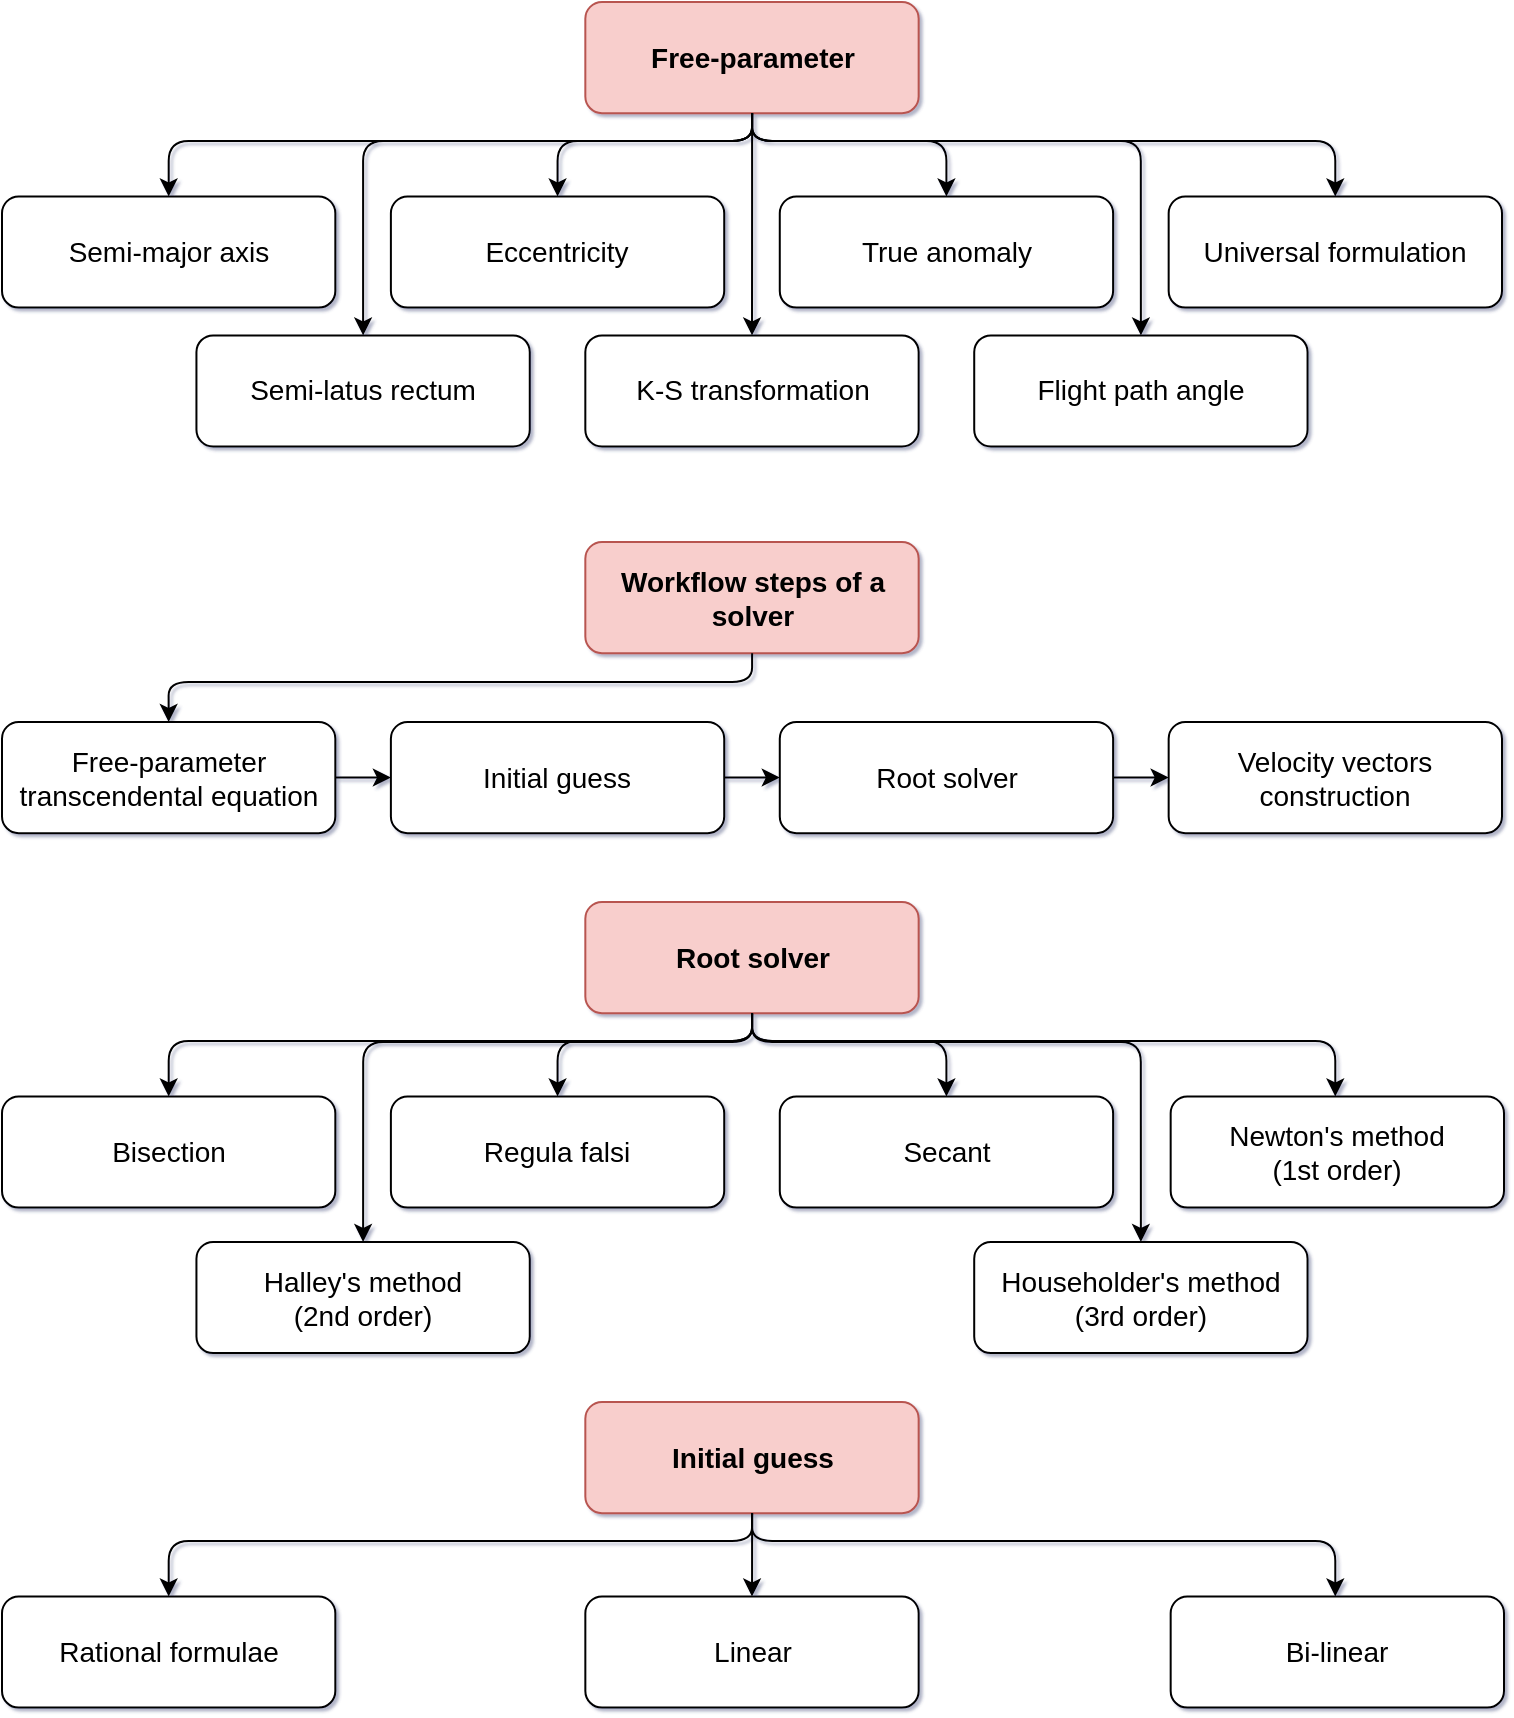 <mxfile version="14.9.0" type="device"><diagram id="C5RBs43oDa-KdzZeNtuy" name="Page-1"><mxGraphModel dx="1210" dy="611" grid="1" gridSize="10" guides="1" tooltips="1" connect="1" arrows="1" fold="1" page="1" pageScale="1" pageWidth="827" pageHeight="1169" math="0" shadow="1"><root><mxCell id="WIyWlLk6GJQsqaUBKTNV-0"/><mxCell id="WIyWlLk6GJQsqaUBKTNV-1" parent="WIyWlLk6GJQsqaUBKTNV-0"/><mxCell id="WIyWlLk6GJQsqaUBKTNV-3" value="&lt;div style=&quot;font-size: 14px;&quot;&gt;Free-parameter&lt;/div&gt;" style="whiteSpace=wrap;html=1;fontSize=14;glass=0;strokeWidth=1;shadow=0;fillColor=#f8cecc;strokeColor=#b85450;fontStyle=1;rounded=1;" parent="WIyWlLk6GJQsqaUBKTNV-1" vertex="1"><mxGeometry x="321.667" y="90" width="166.667" height="55.565" as="geometry"/></mxCell><mxCell id="WIyWlLk6GJQsqaUBKTNV-7" value="Semi-major axis" style="whiteSpace=wrap;html=1;fontSize=14;glass=0;strokeWidth=1;shadow=0;rounded=1;" parent="WIyWlLk6GJQsqaUBKTNV-1" vertex="1"><mxGeometry x="30" y="187.239" width="166.667" height="55.565" as="geometry"/></mxCell><mxCell id="bTKk4AEzW8FIw3MrJDpd-3" style="edgeStyle=orthogonalEdgeStyle;orthogonalLoop=1;jettySize=auto;html=1;fontSize=12;" edge="1" parent="WIyWlLk6GJQsqaUBKTNV-1" source="WIyWlLk6GJQsqaUBKTNV-3" target="WIyWlLk6GJQsqaUBKTNV-7"><mxGeometry x="30" y="90" as="geometry"><Array as="points"><mxPoint x="405.0" y="159.456"/><mxPoint x="113.333" y="159.456"/></Array></mxGeometry></mxCell><mxCell id="gIH_APP9Zbhu76MqHAaZ-1" value="Eccentricity" style="whiteSpace=wrap;html=1;fontSize=14;glass=0;strokeWidth=1;shadow=0;rounded=1;" parent="WIyWlLk6GJQsqaUBKTNV-1" vertex="1"><mxGeometry x="224.444" y="187.239" width="166.667" height="55.565" as="geometry"/></mxCell><mxCell id="bTKk4AEzW8FIw3MrJDpd-5" style="edgeStyle=orthogonalEdgeStyle;orthogonalLoop=1;jettySize=auto;html=1;entryX=0.5;entryY=0;entryDx=0;entryDy=0;fontSize=12;" edge="1" parent="WIyWlLk6GJQsqaUBKTNV-1" source="WIyWlLk6GJQsqaUBKTNV-3" target="gIH_APP9Zbhu76MqHAaZ-1"><mxGeometry x="30" y="90" as="geometry"><Array as="points"><mxPoint x="405.0" y="159.456"/><mxPoint x="307.778" y="159.456"/></Array></mxGeometry></mxCell><mxCell id="gIH_APP9Zbhu76MqHAaZ-2" value="Semi-latus rectum" style="whiteSpace=wrap;html=1;fontSize=14;glass=0;strokeWidth=1;shadow=0;rounded=1;" parent="WIyWlLk6GJQsqaUBKTNV-1" vertex="1"><mxGeometry x="127.222" y="256.695" width="166.667" height="55.565" as="geometry"/></mxCell><mxCell id="bTKk4AEzW8FIw3MrJDpd-8" style="edgeStyle=orthogonalEdgeStyle;orthogonalLoop=1;jettySize=auto;html=1;fontSize=12;" edge="1" parent="WIyWlLk6GJQsqaUBKTNV-1" source="WIyWlLk6GJQsqaUBKTNV-3" target="gIH_APP9Zbhu76MqHAaZ-2"><mxGeometry x="30" y="90" as="geometry"><Array as="points"><mxPoint x="405.0" y="159.456"/><mxPoint x="210.556" y="159.456"/></Array></mxGeometry></mxCell><mxCell id="gIH_APP9Zbhu76MqHAaZ-3" value="True anomaly" style="whiteSpace=wrap;html=1;fontSize=14;glass=0;strokeWidth=1;shadow=0;rounded=1;" parent="WIyWlLk6GJQsqaUBKTNV-1" vertex="1"><mxGeometry x="418.889" y="187.239" width="166.667" height="55.565" as="geometry"/></mxCell><mxCell id="bTKk4AEzW8FIw3MrJDpd-7" style="edgeStyle=orthogonalEdgeStyle;orthogonalLoop=1;jettySize=auto;html=1;entryX=0.5;entryY=0;entryDx=0;entryDy=0;fontSize=12;" edge="1" parent="WIyWlLk6GJQsqaUBKTNV-1" source="WIyWlLk6GJQsqaUBKTNV-3" target="gIH_APP9Zbhu76MqHAaZ-3"><mxGeometry x="30" y="90" as="geometry"><Array as="points"><mxPoint x="405.0" y="159.456"/><mxPoint x="502.222" y="159.456"/></Array></mxGeometry></mxCell><mxCell id="bTKk4AEzW8FIw3MrJDpd-0" value="Universal formulation" style="whiteSpace=wrap;html=1;fontSize=14;glass=0;strokeWidth=1;shadow=0;rounded=1;" vertex="1" parent="WIyWlLk6GJQsqaUBKTNV-1"><mxGeometry x="613.333" y="187.239" width="166.667" height="55.565" as="geometry"/></mxCell><mxCell id="bTKk4AEzW8FIw3MrJDpd-6" style="edgeStyle=orthogonalEdgeStyle;orthogonalLoop=1;jettySize=auto;html=1;fontSize=12;" edge="1" parent="WIyWlLk6GJQsqaUBKTNV-1" source="WIyWlLk6GJQsqaUBKTNV-3" target="bTKk4AEzW8FIw3MrJDpd-0"><mxGeometry x="30" y="90" as="geometry"><Array as="points"><mxPoint x="405.0" y="159.456"/><mxPoint x="696.667" y="159.456"/></Array></mxGeometry></mxCell><mxCell id="bTKk4AEzW8FIw3MrJDpd-1" value="K-S transformation" style="whiteSpace=wrap;html=1;fontSize=14;glass=0;strokeWidth=1;shadow=0;rounded=1;" vertex="1" parent="WIyWlLk6GJQsqaUBKTNV-1"><mxGeometry x="321.667" y="256.695" width="166.667" height="55.565" as="geometry"/></mxCell><mxCell id="bTKk4AEzW8FIw3MrJDpd-9" style="edgeStyle=orthogonalEdgeStyle;orthogonalLoop=1;jettySize=auto;html=1;entryX=0.5;entryY=0;entryDx=0;entryDy=0;fontSize=12;" edge="1" parent="WIyWlLk6GJQsqaUBKTNV-1" source="WIyWlLk6GJQsqaUBKTNV-3" target="bTKk4AEzW8FIw3MrJDpd-1"><mxGeometry x="30" y="90" as="geometry"/></mxCell><mxCell id="bTKk4AEzW8FIw3MrJDpd-2" value="Flight path angle" style="whiteSpace=wrap;html=1;fontSize=14;glass=0;strokeWidth=1;shadow=0;rounded=1;" vertex="1" parent="WIyWlLk6GJQsqaUBKTNV-1"><mxGeometry x="516.111" y="256.695" width="166.667" height="55.565" as="geometry"/></mxCell><mxCell id="bTKk4AEzW8FIw3MrJDpd-10" style="edgeStyle=orthogonalEdgeStyle;orthogonalLoop=1;jettySize=auto;html=1;entryX=0.5;entryY=0;entryDx=0;entryDy=0;fontSize=12;" edge="1" parent="WIyWlLk6GJQsqaUBKTNV-1" source="WIyWlLk6GJQsqaUBKTNV-3" target="bTKk4AEzW8FIw3MrJDpd-2"><mxGeometry x="30" y="90" as="geometry"><Array as="points"><mxPoint x="405.0" y="159.456"/><mxPoint x="599.444" y="159.456"/></Array></mxGeometry></mxCell><mxCell id="bTKk4AEzW8FIw3MrJDpd-23" value="" style="group;rounded=1;" vertex="1" connectable="0" parent="WIyWlLk6GJQsqaUBKTNV-1"><mxGeometry x="30" y="360" width="750.0" height="145.564" as="geometry"/></mxCell><mxCell id="bTKk4AEzW8FIw3MrJDpd-13" value="Workflow steps of a solver" style="whiteSpace=wrap;html=1;fontSize=14;glass=0;strokeWidth=1;shadow=0;fillColor=#f8cecc;strokeColor=#b85450;fontStyle=1;container=0;rounded=1;" vertex="1" parent="bTKk4AEzW8FIw3MrJDpd-23"><mxGeometry x="291.667" width="166.667" height="55.565" as="geometry"/></mxCell><mxCell id="bTKk4AEzW8FIw3MrJDpd-14" value="Free-parameter transcendental equation" style="whiteSpace=wrap;html=1;fontSize=14;glass=0;strokeWidth=1;shadow=0;container=0;rounded=1;" vertex="1" parent="bTKk4AEzW8FIw3MrJDpd-23"><mxGeometry y="89.999" width="166.667" height="55.565" as="geometry"/></mxCell><mxCell id="bTKk4AEzW8FIw3MrJDpd-18" style="edgeStyle=orthogonalEdgeStyle;orthogonalLoop=1;jettySize=auto;html=1;entryX=0.5;entryY=0;entryDx=0;entryDy=0;fontSize=14;" edge="1" parent="bTKk4AEzW8FIw3MrJDpd-23" source="bTKk4AEzW8FIw3MrJDpd-13" target="bTKk4AEzW8FIw3MrJDpd-14"><mxGeometry as="geometry"><Array as="points"><mxPoint x="375" y="70"/><mxPoint x="83" y="70"/></Array></mxGeometry></mxCell><mxCell id="bTKk4AEzW8FIw3MrJDpd-15" value="&lt;div&gt;Initial guess&lt;/div&gt;" style="whiteSpace=wrap;html=1;fontSize=14;glass=0;strokeWidth=1;shadow=0;container=0;rounded=1;" vertex="1" parent="bTKk4AEzW8FIw3MrJDpd-23"><mxGeometry x="194.444" y="89.999" width="166.667" height="55.565" as="geometry"/></mxCell><mxCell id="bTKk4AEzW8FIw3MrJDpd-19" style="edgeStyle=orthogonalEdgeStyle;orthogonalLoop=1;jettySize=auto;html=1;fontSize=14;" edge="1" parent="bTKk4AEzW8FIw3MrJDpd-23" source="bTKk4AEzW8FIw3MrJDpd-14" target="bTKk4AEzW8FIw3MrJDpd-15"><mxGeometry as="geometry"/></mxCell><mxCell id="bTKk4AEzW8FIw3MrJDpd-16" value="Root solver" style="whiteSpace=wrap;html=1;fontSize=14;glass=0;strokeWidth=1;shadow=0;container=0;rounded=1;" vertex="1" parent="bTKk4AEzW8FIw3MrJDpd-23"><mxGeometry x="388.889" y="89.999" width="166.667" height="55.565" as="geometry"/></mxCell><mxCell id="bTKk4AEzW8FIw3MrJDpd-20" style="edgeStyle=orthogonalEdgeStyle;orthogonalLoop=1;jettySize=auto;html=1;entryX=0;entryY=0.5;entryDx=0;entryDy=0;fontSize=14;" edge="1" parent="bTKk4AEzW8FIw3MrJDpd-23" source="bTKk4AEzW8FIw3MrJDpd-15" target="bTKk4AEzW8FIw3MrJDpd-16"><mxGeometry as="geometry"/></mxCell><mxCell id="bTKk4AEzW8FIw3MrJDpd-17" value="Velocity vectors construction" style="whiteSpace=wrap;html=1;fontSize=14;glass=0;strokeWidth=1;shadow=0;container=0;rounded=1;" vertex="1" parent="bTKk4AEzW8FIw3MrJDpd-23"><mxGeometry x="583.333" y="89.999" width="166.667" height="55.565" as="geometry"/></mxCell><mxCell id="bTKk4AEzW8FIw3MrJDpd-21" style="edgeStyle=orthogonalEdgeStyle;orthogonalLoop=1;jettySize=auto;html=1;entryX=0;entryY=0.5;entryDx=0;entryDy=0;fontSize=14;" edge="1" parent="bTKk4AEzW8FIw3MrJDpd-23" source="bTKk4AEzW8FIw3MrJDpd-16" target="bTKk4AEzW8FIw3MrJDpd-17"><mxGeometry as="geometry"/></mxCell><mxCell id="bTKk4AEzW8FIw3MrJDpd-36" style="edgeStyle=orthogonalEdgeStyle;rounded=1;orthogonalLoop=1;jettySize=auto;html=1;entryX=0.5;entryY=0;entryDx=0;entryDy=0;fontSize=14;" edge="1" parent="WIyWlLk6GJQsqaUBKTNV-1" source="bTKk4AEzW8FIw3MrJDpd-24" target="bTKk4AEzW8FIw3MrJDpd-34"><mxGeometry relative="1" as="geometry"><Array as="points"><mxPoint x="405" y="610"/><mxPoint x="599" y="610"/></Array></mxGeometry></mxCell><mxCell id="bTKk4AEzW8FIw3MrJDpd-38" style="edgeStyle=orthogonalEdgeStyle;rounded=1;orthogonalLoop=1;jettySize=auto;html=1;entryX=0.5;entryY=0;entryDx=0;entryDy=0;fontSize=14;" edge="1" parent="WIyWlLk6GJQsqaUBKTNV-1" source="bTKk4AEzW8FIw3MrJDpd-24" target="bTKk4AEzW8FIw3MrJDpd-33"><mxGeometry relative="1" as="geometry"><Array as="points"><mxPoint x="405" y="610"/><mxPoint x="211" y="610"/></Array></mxGeometry></mxCell><mxCell id="bTKk4AEzW8FIw3MrJDpd-24" value="Root solver" style="whiteSpace=wrap;html=1;fontSize=14;glass=0;strokeWidth=1;shadow=0;fillColor=#f8cecc;strokeColor=#b85450;fontStyle=1;rounded=1;" vertex="1" parent="WIyWlLk6GJQsqaUBKTNV-1"><mxGeometry x="321.667" y="540" width="166.667" height="55.565" as="geometry"/></mxCell><mxCell id="bTKk4AEzW8FIw3MrJDpd-25" value="Bisection " style="whiteSpace=wrap;html=1;fontSize=14;glass=0;strokeWidth=1;shadow=0;rounded=1;" vertex="1" parent="WIyWlLk6GJQsqaUBKTNV-1"><mxGeometry x="30" y="637.239" width="166.667" height="55.565" as="geometry"/></mxCell><mxCell id="bTKk4AEzW8FIw3MrJDpd-26" style="edgeStyle=orthogonalEdgeStyle;orthogonalLoop=1;jettySize=auto;html=1;fontSize=12;" edge="1" parent="WIyWlLk6GJQsqaUBKTNV-1" source="bTKk4AEzW8FIw3MrJDpd-24" target="bTKk4AEzW8FIw3MrJDpd-25"><mxGeometry x="30" y="540" as="geometry"><Array as="points"><mxPoint x="405.0" y="609.456"/><mxPoint x="113.333" y="609.456"/></Array></mxGeometry></mxCell><mxCell id="bTKk4AEzW8FIw3MrJDpd-27" value="Regula falsi" style="whiteSpace=wrap;html=1;fontSize=14;glass=0;strokeWidth=1;shadow=0;rounded=1;" vertex="1" parent="WIyWlLk6GJQsqaUBKTNV-1"><mxGeometry x="224.444" y="637.239" width="166.667" height="55.565" as="geometry"/></mxCell><mxCell id="bTKk4AEzW8FIw3MrJDpd-28" style="edgeStyle=orthogonalEdgeStyle;orthogonalLoop=1;jettySize=auto;html=1;entryX=0.5;entryY=0;entryDx=0;entryDy=0;fontSize=12;" edge="1" parent="WIyWlLk6GJQsqaUBKTNV-1" source="bTKk4AEzW8FIw3MrJDpd-24" target="bTKk4AEzW8FIw3MrJDpd-27"><mxGeometry x="30" y="540" as="geometry"><Array as="points"><mxPoint x="405.0" y="609.456"/><mxPoint x="307.778" y="609.456"/></Array></mxGeometry></mxCell><mxCell id="bTKk4AEzW8FIw3MrJDpd-29" value="Secant" style="whiteSpace=wrap;html=1;fontSize=14;glass=0;strokeWidth=1;shadow=0;rounded=1;" vertex="1" parent="WIyWlLk6GJQsqaUBKTNV-1"><mxGeometry x="418.889" y="637.239" width="166.667" height="55.565" as="geometry"/></mxCell><mxCell id="bTKk4AEzW8FIw3MrJDpd-30" style="edgeStyle=orthogonalEdgeStyle;orthogonalLoop=1;jettySize=auto;html=1;entryX=0.5;entryY=0;entryDx=0;entryDy=0;fontSize=12;" edge="1" parent="WIyWlLk6GJQsqaUBKTNV-1" source="bTKk4AEzW8FIw3MrJDpd-24" target="bTKk4AEzW8FIw3MrJDpd-29"><mxGeometry x="30" y="540" as="geometry"><Array as="points"><mxPoint x="405.0" y="609.456"/><mxPoint x="502.222" y="609.456"/></Array></mxGeometry></mxCell><mxCell id="bTKk4AEzW8FIw3MrJDpd-31" value="&lt;div&gt;Newton's method &lt;br&gt;&lt;/div&gt;&lt;div&gt;(1st order)&lt;/div&gt;" style="whiteSpace=wrap;html=1;fontSize=14;glass=0;strokeWidth=1;shadow=0;rounded=1;" vertex="1" parent="WIyWlLk6GJQsqaUBKTNV-1"><mxGeometry x="614.333" y="637.239" width="166.667" height="55.565" as="geometry"/></mxCell><mxCell id="bTKk4AEzW8FIw3MrJDpd-32" style="edgeStyle=orthogonalEdgeStyle;orthogonalLoop=1;jettySize=auto;html=1;fontSize=12;" edge="1" parent="WIyWlLk6GJQsqaUBKTNV-1" source="bTKk4AEzW8FIw3MrJDpd-24" target="bTKk4AEzW8FIw3MrJDpd-31"><mxGeometry x="30" y="540" as="geometry"><Array as="points"><mxPoint x="405.0" y="609.456"/><mxPoint x="696.667" y="609.456"/></Array></mxGeometry></mxCell><mxCell id="bTKk4AEzW8FIw3MrJDpd-33" value="&lt;div&gt;Halley's method&lt;/div&gt;(2nd order)" style="whiteSpace=wrap;html=1;fontSize=14;glass=0;strokeWidth=1;shadow=0;rounded=1;" vertex="1" parent="WIyWlLk6GJQsqaUBKTNV-1"><mxGeometry x="127.222" y="709.995" width="166.667" height="55.565" as="geometry"/></mxCell><mxCell id="bTKk4AEzW8FIw3MrJDpd-34" value="&lt;div&gt;Householder's method&lt;/div&gt;&lt;div&gt;(3rd order)&lt;br&gt;&lt;/div&gt;" style="whiteSpace=wrap;html=1;fontSize=14;glass=0;strokeWidth=1;shadow=0;rounded=1;" vertex="1" parent="WIyWlLk6GJQsqaUBKTNV-1"><mxGeometry x="516.107" y="709.995" width="166.667" height="55.565" as="geometry"/></mxCell><mxCell id="bTKk4AEzW8FIw3MrJDpd-39" value="Initial guess" style="whiteSpace=wrap;html=1;fontSize=14;glass=0;strokeWidth=1;shadow=0;fillColor=#f8cecc;strokeColor=#b85450;fontStyle=1;rounded=1;" vertex="1" parent="WIyWlLk6GJQsqaUBKTNV-1"><mxGeometry x="321.667" y="790" width="166.667" height="55.565" as="geometry"/></mxCell><mxCell id="bTKk4AEzW8FIw3MrJDpd-40" value="Rational formulae" style="whiteSpace=wrap;html=1;fontSize=14;glass=0;strokeWidth=1;shadow=0;rounded=1;" vertex="1" parent="WIyWlLk6GJQsqaUBKTNV-1"><mxGeometry x="30" y="887.239" width="166.667" height="55.565" as="geometry"/></mxCell><mxCell id="bTKk4AEzW8FIw3MrJDpd-41" style="edgeStyle=orthogonalEdgeStyle;orthogonalLoop=1;jettySize=auto;html=1;fontSize=12;" edge="1" parent="WIyWlLk6GJQsqaUBKTNV-1" source="bTKk4AEzW8FIw3MrJDpd-39" target="bTKk4AEzW8FIw3MrJDpd-40"><mxGeometry x="30" y="790" as="geometry"><Array as="points"><mxPoint x="405.0" y="859.456"/><mxPoint x="113.333" y="859.456"/></Array></mxGeometry></mxCell><mxCell id="bTKk4AEzW8FIw3MrJDpd-44" value="Linear" style="whiteSpace=wrap;html=1;fontSize=14;glass=0;strokeWidth=1;shadow=0;rounded=1;" vertex="1" parent="WIyWlLk6GJQsqaUBKTNV-1"><mxGeometry x="321.669" y="887.239" width="166.667" height="55.565" as="geometry"/></mxCell><mxCell id="bTKk4AEzW8FIw3MrJDpd-45" style="edgeStyle=orthogonalEdgeStyle;orthogonalLoop=1;jettySize=auto;html=1;entryX=0.5;entryY=0;entryDx=0;entryDy=0;fontSize=12;" edge="1" parent="WIyWlLk6GJQsqaUBKTNV-1" source="bTKk4AEzW8FIw3MrJDpd-39" target="bTKk4AEzW8FIw3MrJDpd-44"><mxGeometry x="30" y="790" as="geometry"><Array as="points"><mxPoint x="405" y="870"/><mxPoint x="405" y="870"/></Array></mxGeometry></mxCell><mxCell id="bTKk4AEzW8FIw3MrJDpd-46" value="Bi-linear" style="whiteSpace=wrap;html=1;fontSize=14;glass=0;strokeWidth=1;shadow=0;rounded=1;" vertex="1" parent="WIyWlLk6GJQsqaUBKTNV-1"><mxGeometry x="614.333" y="887.239" width="166.667" height="55.565" as="geometry"/></mxCell><mxCell id="bTKk4AEzW8FIw3MrJDpd-47" style="edgeStyle=orthogonalEdgeStyle;orthogonalLoop=1;jettySize=auto;html=1;fontSize=12;" edge="1" parent="WIyWlLk6GJQsqaUBKTNV-1" source="bTKk4AEzW8FIw3MrJDpd-39" target="bTKk4AEzW8FIw3MrJDpd-46"><mxGeometry x="30" y="790" as="geometry"><Array as="points"><mxPoint x="405.0" y="859.456"/><mxPoint x="696.667" y="859.456"/></Array></mxGeometry></mxCell></root></mxGraphModel></diagram></mxfile>